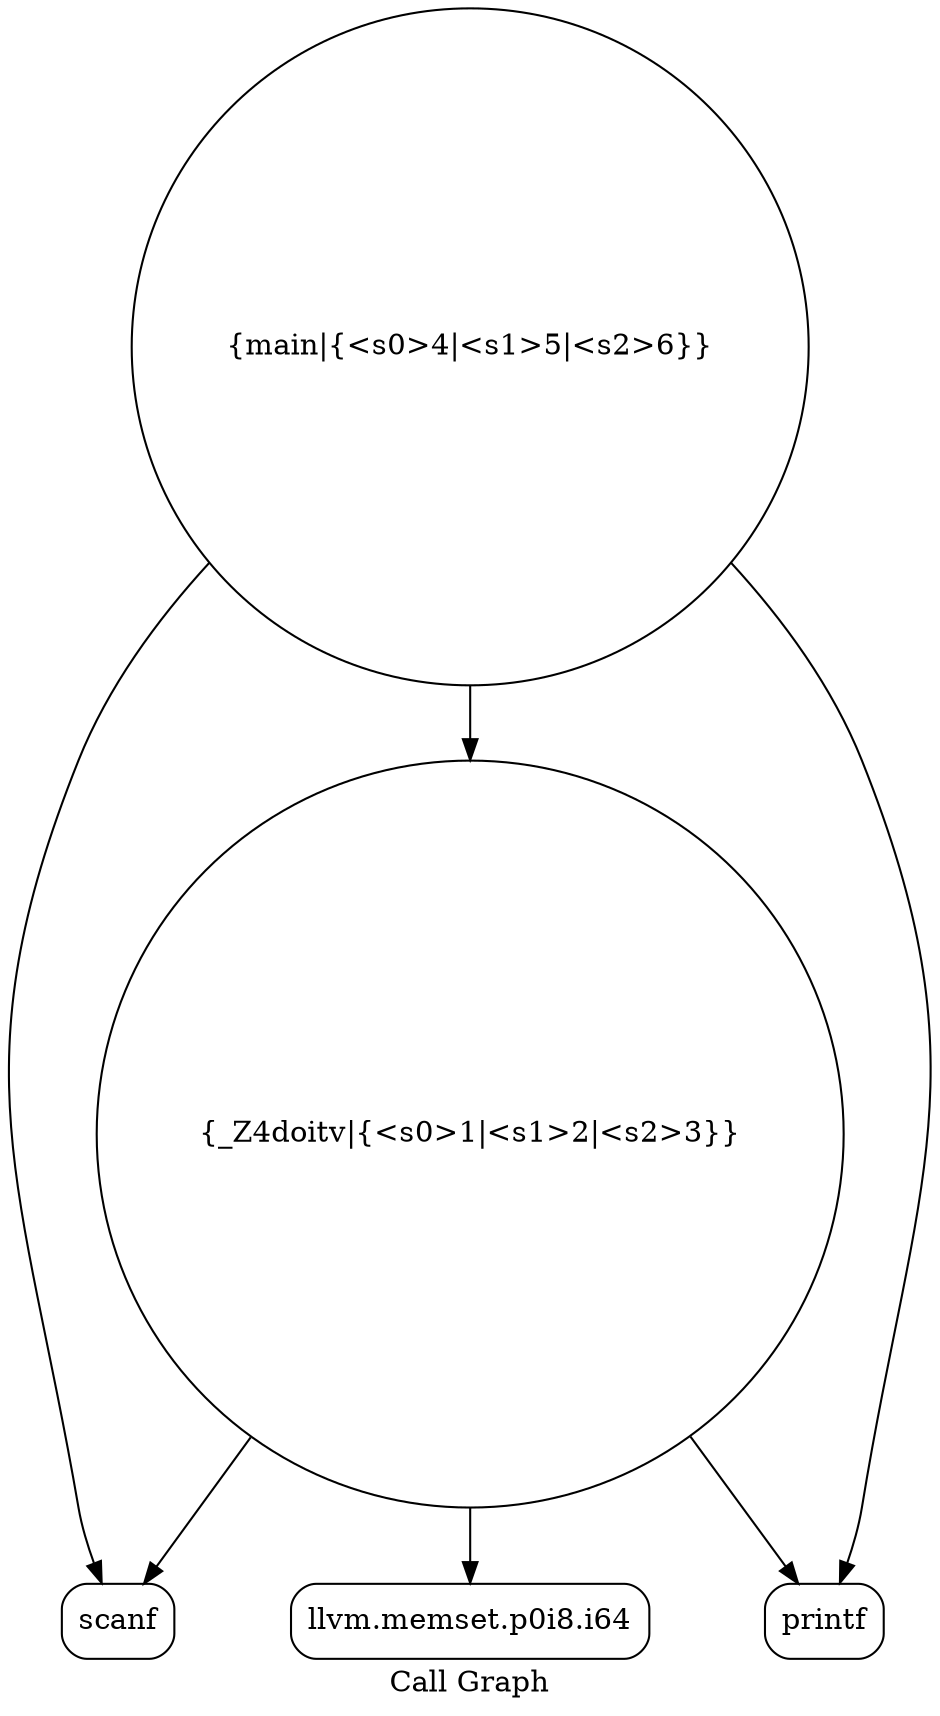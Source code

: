 digraph "Call Graph" {
	label="Call Graph";

	Node0x5559c8899620 [shape=record,shape=circle,label="{_Z4doitv|{<s0>1|<s1>2|<s2>3}}"];
	Node0x5559c8899620:s0 -> Node0x5559c8899ab0[color=black];
	Node0x5559c8899620:s1 -> Node0x5559c8899b30[color=black];
	Node0x5559c8899620:s2 -> Node0x5559c8899bb0[color=black];
	Node0x5559c8899b30 [shape=record,shape=Mrecord,label="{llvm.memset.p0i8.i64}"];
	Node0x5559c8899c30 [shape=record,shape=circle,label="{main|{<s0>4|<s1>5|<s2>6}}"];
	Node0x5559c8899c30:s0 -> Node0x5559c8899ab0[color=black];
	Node0x5559c8899c30:s1 -> Node0x5559c8899bb0[color=black];
	Node0x5559c8899c30:s2 -> Node0x5559c8899620[color=black];
	Node0x5559c8899ab0 [shape=record,shape=Mrecord,label="{scanf}"];
	Node0x5559c8899bb0 [shape=record,shape=Mrecord,label="{printf}"];
}

